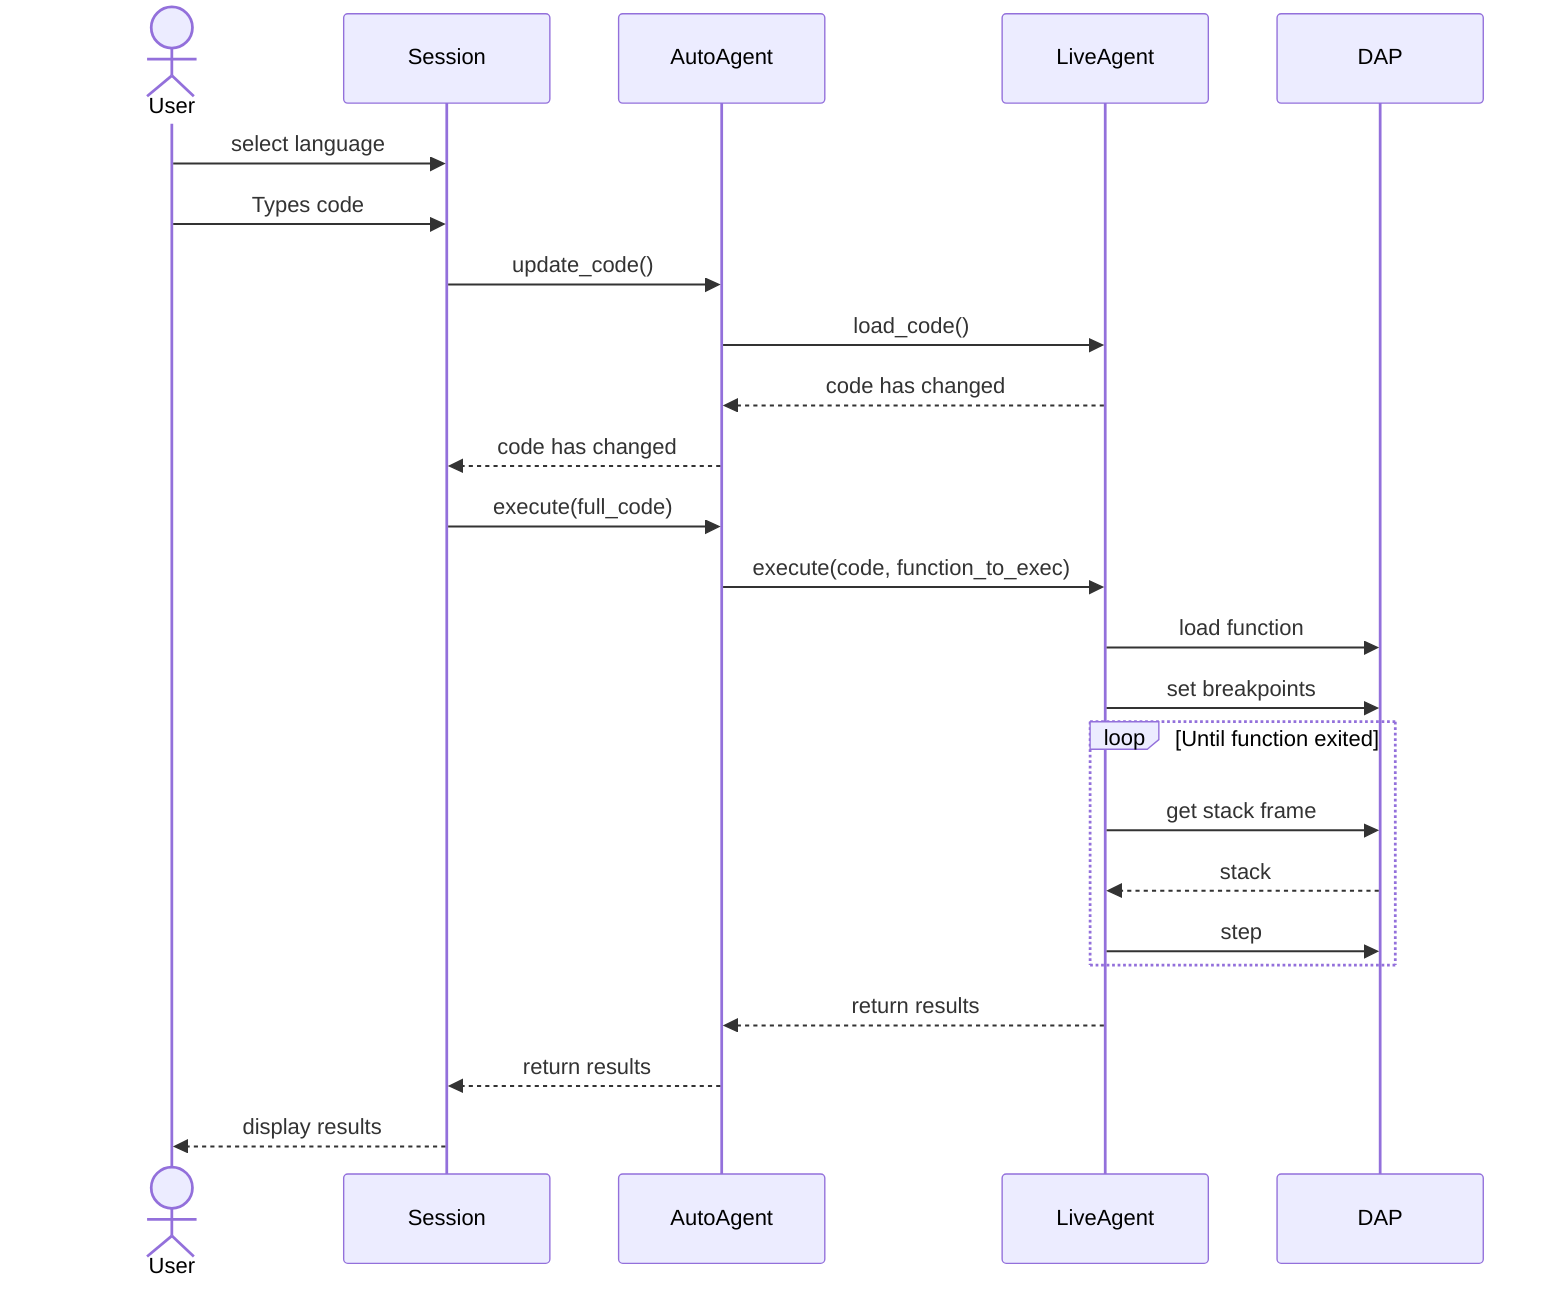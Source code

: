 sequenceDiagram
    actor User
    User->>Session: select language
    User->>Session: Types code
    Session->>AutoAgent: update_code()
    AutoAgent->>LiveAgent: load_code()
    LiveAgent-->>AutoAgent: code has changed
    AutoAgent-->>Session: code has changed
    Session->>AutoAgent: execute(full_code)
    AutoAgent->>LiveAgent: execute(code, function_to_exec)
    LiveAgent->>DAP: load function
    LiveAgent->>DAP: set breakpoints
    loop Until function exited
        LiveAgent->>DAP: get stack frame
        DAP-->>LiveAgent: stack
        LiveAgent->>DAP: step
    end
    LiveAgent-->>AutoAgent: return results
    AutoAgent-->>Session: return results
    Session-->>User: display results